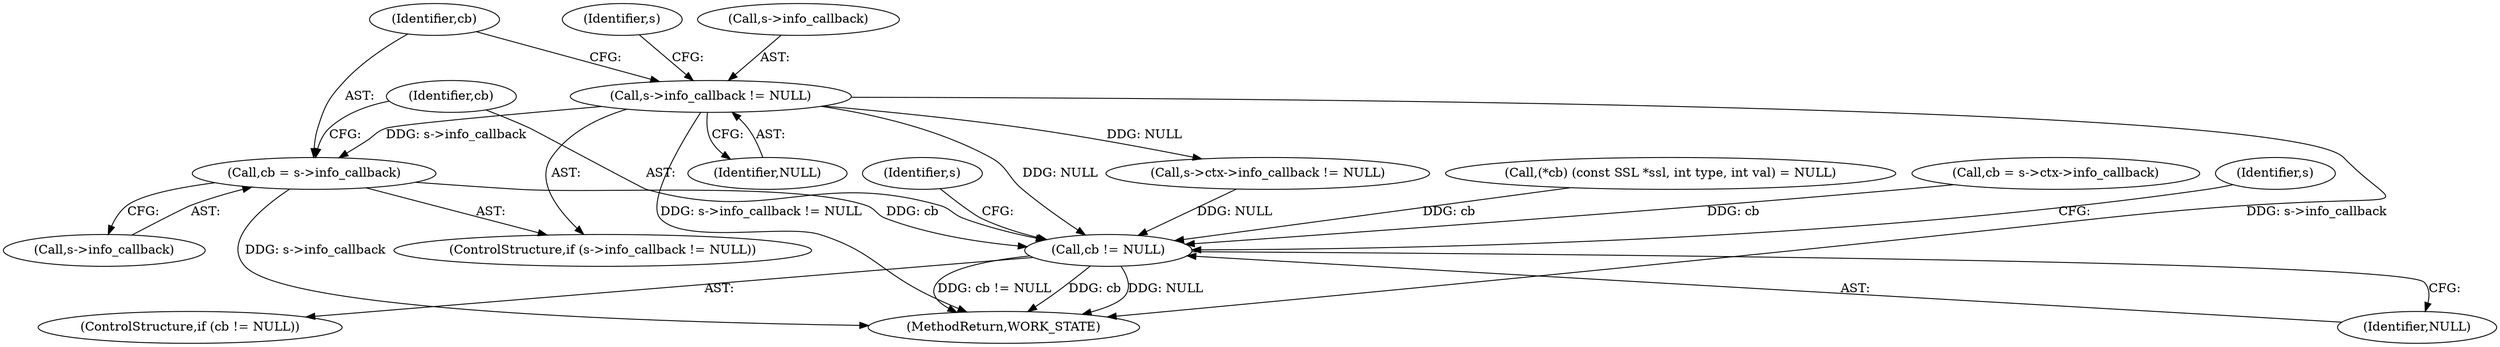 digraph "0_openssl_f5c7f5dfbaf0d2f7d946d0fe86f08e6bcb36ed0d_2@pointer" {
"1000233" [label="(Call,cb = s->info_callback)"];
"1000228" [label="(Call,s->info_callback != NULL)"];
"1000255" [label="(Call,cb != NULL)"];
"1000289" [label="(MethodReturn,WORK_STATE)"];
"1000228" [label="(Call,s->info_callback != NULL)"];
"1000240" [label="(Call,s->ctx->info_callback != NULL)"];
"1000264" [label="(Identifier,s)"];
"1000234" [label="(Identifier,cb)"];
"1000259" [label="(Identifier,s)"];
"1000109" [label="(Call,(*cb) (const SSL *ssl, int type, int val) = NULL)"];
"1000243" [label="(Identifier,s)"];
"1000255" [label="(Call,cb != NULL)"];
"1000254" [label="(ControlStructure,if (cb != NULL))"];
"1000257" [label="(Identifier,NULL)"];
"1000233" [label="(Call,cb = s->info_callback)"];
"1000256" [label="(Identifier,cb)"];
"1000229" [label="(Call,s->info_callback)"];
"1000232" [label="(Identifier,NULL)"];
"1000227" [label="(ControlStructure,if (s->info_callback != NULL))"];
"1000247" [label="(Call,cb = s->ctx->info_callback)"];
"1000235" [label="(Call,s->info_callback)"];
"1000233" -> "1000227"  [label="AST: "];
"1000233" -> "1000235"  [label="CFG: "];
"1000234" -> "1000233"  [label="AST: "];
"1000235" -> "1000233"  [label="AST: "];
"1000256" -> "1000233"  [label="CFG: "];
"1000233" -> "1000289"  [label="DDG: s->info_callback"];
"1000228" -> "1000233"  [label="DDG: s->info_callback"];
"1000233" -> "1000255"  [label="DDG: cb"];
"1000228" -> "1000227"  [label="AST: "];
"1000228" -> "1000232"  [label="CFG: "];
"1000229" -> "1000228"  [label="AST: "];
"1000232" -> "1000228"  [label="AST: "];
"1000234" -> "1000228"  [label="CFG: "];
"1000243" -> "1000228"  [label="CFG: "];
"1000228" -> "1000289"  [label="DDG: s->info_callback != NULL"];
"1000228" -> "1000289"  [label="DDG: s->info_callback"];
"1000228" -> "1000240"  [label="DDG: NULL"];
"1000228" -> "1000255"  [label="DDG: NULL"];
"1000255" -> "1000254"  [label="AST: "];
"1000255" -> "1000257"  [label="CFG: "];
"1000256" -> "1000255"  [label="AST: "];
"1000257" -> "1000255"  [label="AST: "];
"1000259" -> "1000255"  [label="CFG: "];
"1000264" -> "1000255"  [label="CFG: "];
"1000255" -> "1000289"  [label="DDG: cb != NULL"];
"1000255" -> "1000289"  [label="DDG: cb"];
"1000255" -> "1000289"  [label="DDG: NULL"];
"1000247" -> "1000255"  [label="DDG: cb"];
"1000109" -> "1000255"  [label="DDG: cb"];
"1000240" -> "1000255"  [label="DDG: NULL"];
}
